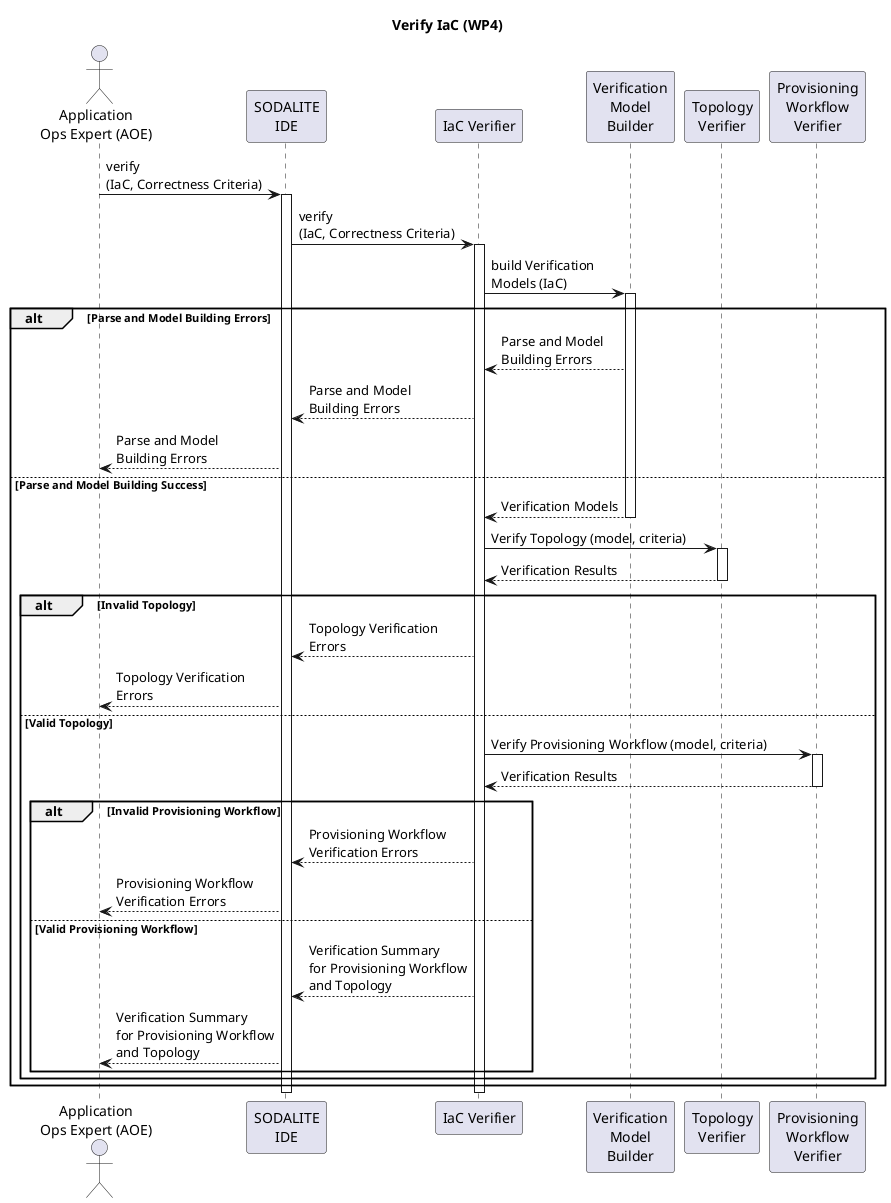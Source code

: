 @startuml

title Verify IaC (WP4)

actor "Application\nOps Expert (AOE)" as ops
participant "SODALITE\nIDE" as sic
participant "IaC Verifier" as soda
participant "Verification\nModel\nBuilder" as vmb
participant "Topology\nVerifier" as tv
participant "Provisioning\nWorkflow\nVerifier" as pwv


ops->sic: verify\n(IaC, Correctness Criteria)
activate sic
sic->soda: verify\n(IaC, Correctness Criteria)
activate soda
soda -> vmb: build Verification\nModels (IaC)
activate vmb
alt Parse and Model Building Errors
    vmb --> soda: Parse and Model\nBuilding Errors
    soda --> sic: Parse and Model\nBuilding Errors
    sic --> ops: Parse and Model\nBuilding Errors
else  Parse and Model Building Success
    vmb --> soda: Verification Models
    deactivate vmb
    soda -> tv: Verify Topology (model, criteria)
    activate tv
    tv --> soda: Verification Results
    deactivate tv
    alt Invalid Topology
        soda --> sic: Topology Verification\nErrors
        sic --> ops: Topology Verification\nErrors
    else Valid Topology
        soda -> pwv: Verify Provisioning Workflow (model, criteria)
        activate pwv
        pwv --> soda: Verification Results
        deactivate pwv
        alt Invalid Provisioning Workflow
            soda --> sic: Provisioning Workflow\nVerification Errors
            sic --> ops: Provisioning Workflow\nVerification Errors
        else  Valid Provisioning Workflow
            soda --> sic: Verification Summary\nfor Provisioning Workflow\nand Topology
            sic --> ops: Verification Summary\nfor Provisioning Workflow\nand Topology
        end
    end
end

deactivate soda
deactivate sic
@enduml

